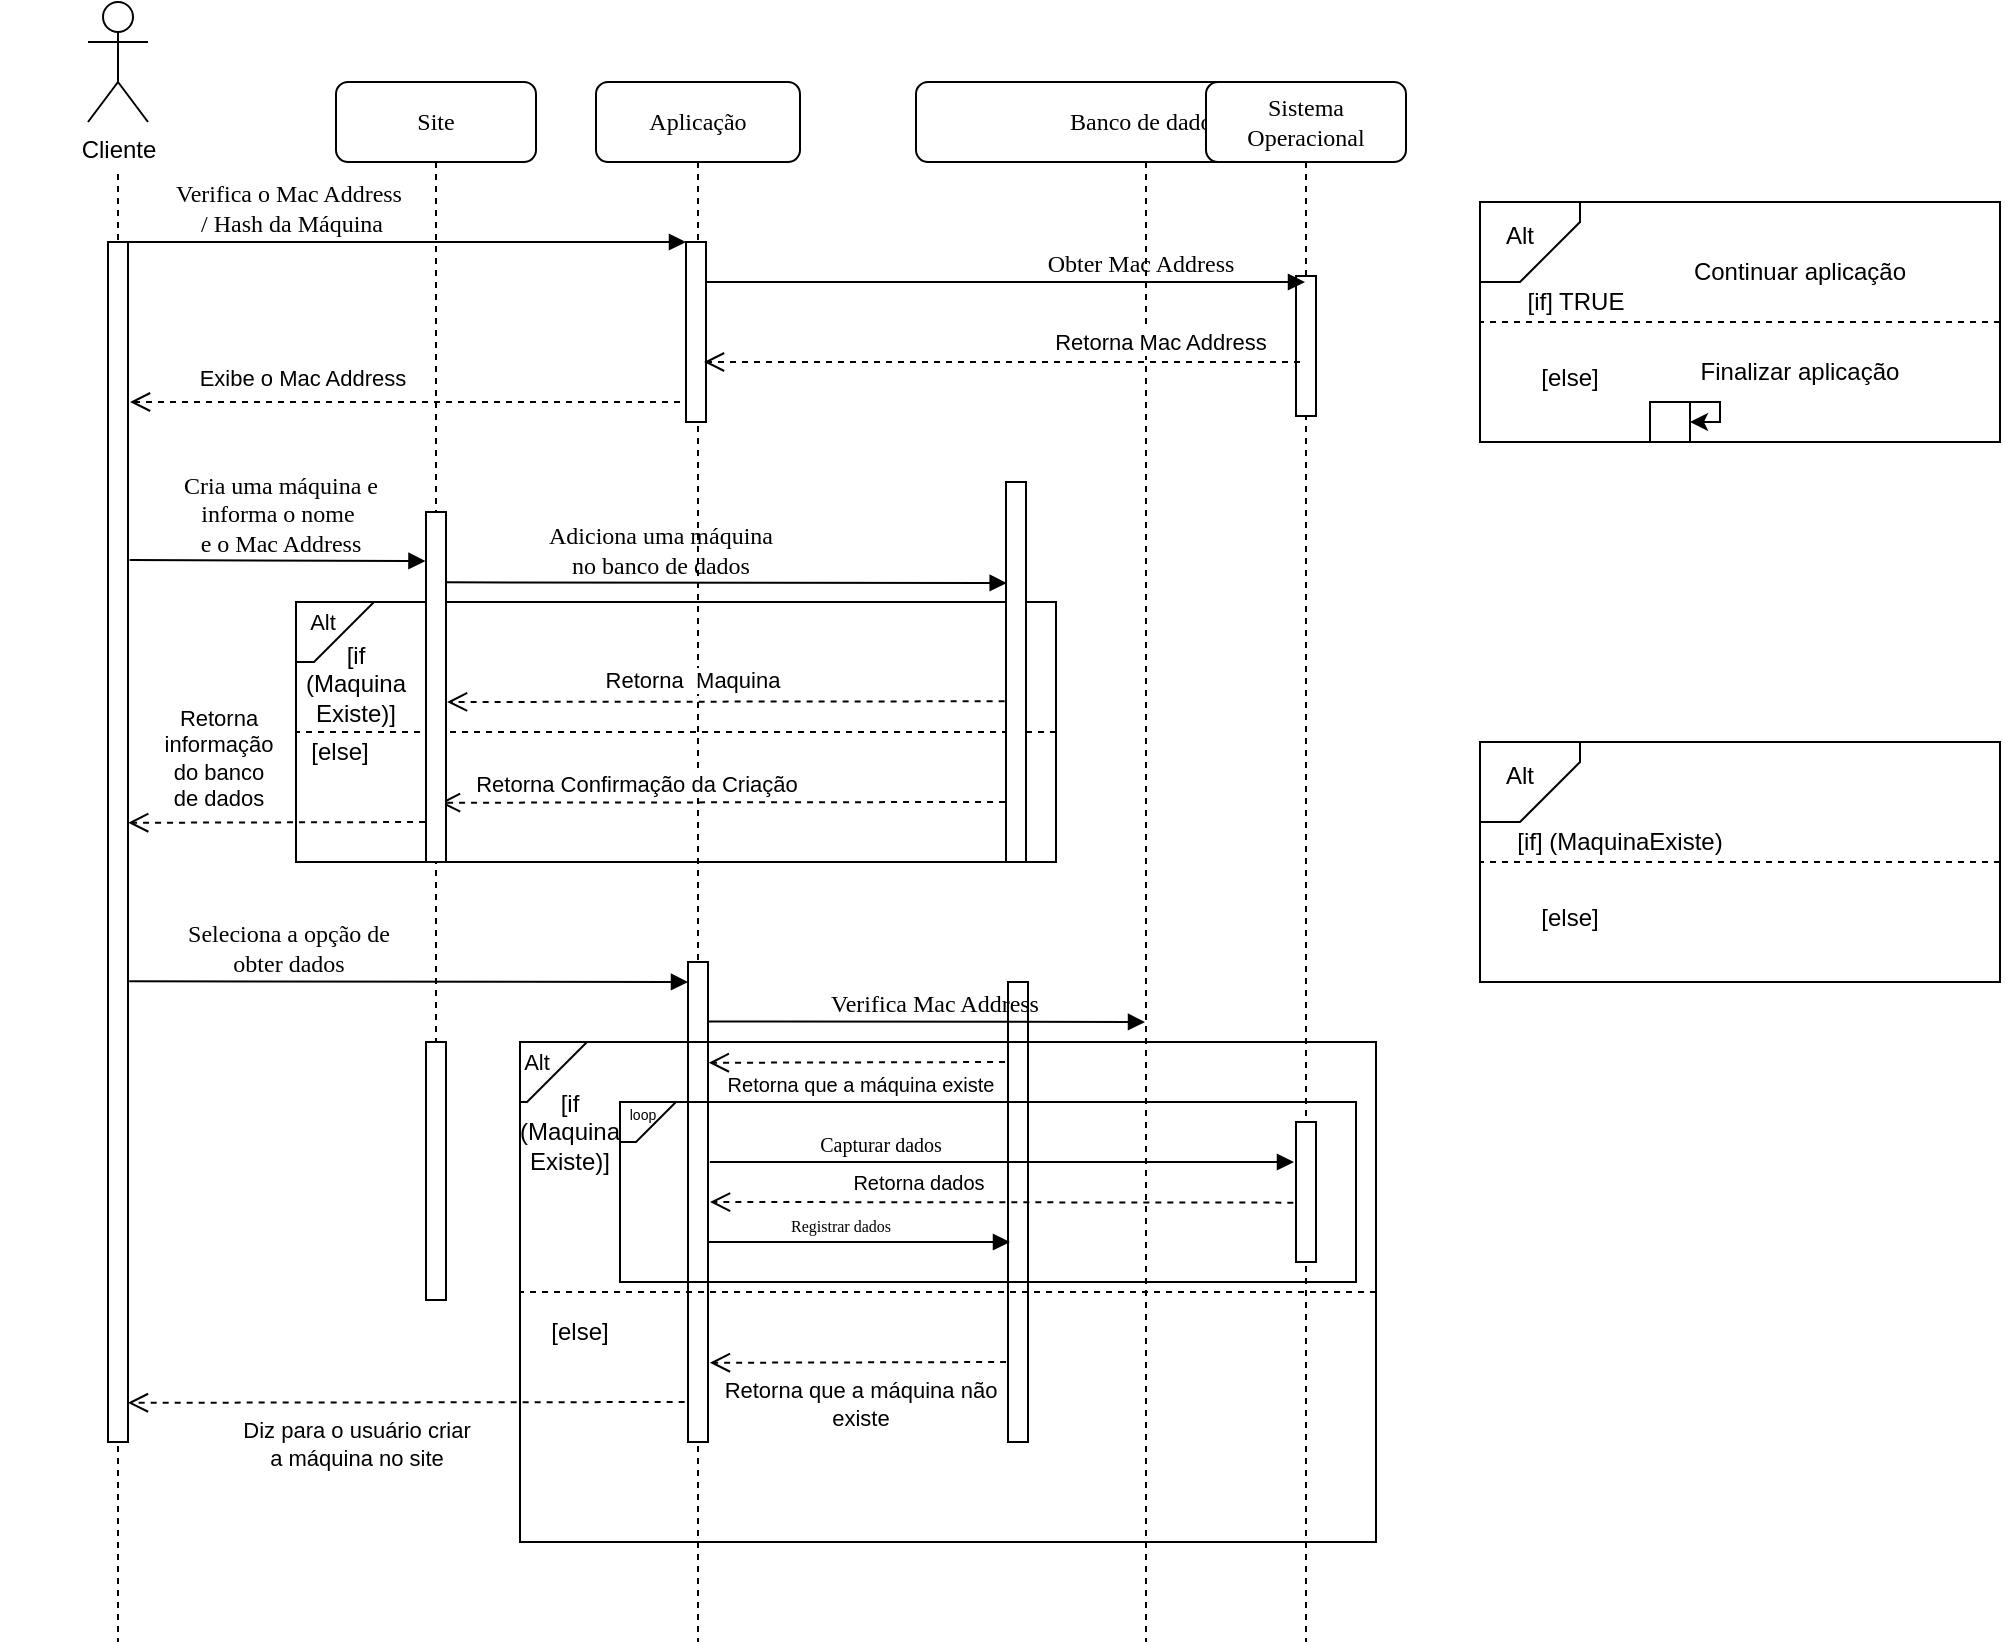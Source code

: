 <mxfile version="20.3.6" type="device"><diagram name="Page-1" id="13e1069c-82ec-6db2-03f1-153e76fe0fe0"><mxGraphModel dx="789" dy="477" grid="1" gridSize="10" guides="1" tooltips="1" connect="1" arrows="1" fold="1" page="1" pageScale="1" pageWidth="1100" pageHeight="850" background="none" math="0" shadow="0"><root><mxCell id="0"/><mxCell id="1" parent="0"/><mxCell id="7baba1c4bc27f4b0-2" value="Aplicação" style="shape=umlLifeline;perimeter=lifelinePerimeter;whiteSpace=wrap;html=1;container=1;collapsible=0;recursiveResize=0;outlineConnect=0;rounded=1;shadow=0;comic=0;labelBackgroundColor=none;strokeWidth=1;fontFamily=Verdana;fontSize=12;align=center;" parent="1" vertex="1"><mxGeometry x="368" y="80" width="102" height="780" as="geometry"/></mxCell><mxCell id="0p6ZwtfceXYjIQ1ooEA0-31" value="" style="rounded=0;whiteSpace=wrap;html=1;fillColor=none;fontStyle=0" vertex="1" parent="7baba1c4bc27f4b0-2"><mxGeometry x="-150" y="260" width="380" height="130" as="geometry"/></mxCell><mxCell id="7baba1c4bc27f4b0-10" value="" style="html=1;points=[];perimeter=orthogonalPerimeter;rounded=0;shadow=0;comic=0;labelBackgroundColor=none;strokeWidth=1;fontFamily=Verdana;fontSize=12;align=center;" parent="7baba1c4bc27f4b0-2" vertex="1"><mxGeometry x="45" y="80" width="10" height="90" as="geometry"/></mxCell><mxCell id="0p6ZwtfceXYjIQ1ooEA0-9" value="Adiciona uma máquina &lt;br&gt;no banco de dados" style="html=1;verticalAlign=bottom;endArrow=block;labelBackgroundColor=none;fontFamily=Verdana;fontSize=12;edgeStyle=elbowEdgeStyle;elbow=vertical;entryX=0.033;entryY=0.265;entryDx=0;entryDy=0;entryPerimeter=0;" edge="1" parent="7baba1c4bc27f4b0-2" target="7baba1c4bc27f4b0-13"><mxGeometry x="-0.229" relative="1" as="geometry"><mxPoint x="-76.5" y="250.17" as="sourcePoint"/><mxPoint x="172" y="250" as="targetPoint"/><mxPoint as="offset"/></mxGeometry></mxCell><mxCell id="0p6ZwtfceXYjIQ1ooEA0-34" value="[if (Maquina&lt;br&gt;Existe)]" style="text;html=1;strokeColor=none;fillColor=none;align=center;verticalAlign=middle;whiteSpace=wrap;rounded=0;" vertex="1" parent="7baba1c4bc27f4b0-2"><mxGeometry x="-150" y="286" width="60" height="30" as="geometry"/></mxCell><mxCell id="0p6ZwtfceXYjIQ1ooEA0-48" value="" style="html=1;verticalAlign=bottom;endArrow=open;dashed=1;endSize=8;labelBackgroundColor=none;fontFamily=Verdana;fontSize=12;edgeStyle=elbowEdgeStyle;elbow=vertical;exitX=-0.047;exitY=0.842;exitDx=0;exitDy=0;exitPerimeter=0;entryX=1.052;entryY=0.541;entryDx=0;entryDy=0;entryPerimeter=0;" edge="1" parent="7baba1c4bc27f4b0-2" source="7baba1c4bc27f4b0-13"><mxGeometry x="-0.017" y="-10" relative="1" as="geometry"><mxPoint x="-78" y="360.045" as="targetPoint"/><Array as="points"><mxPoint x="188.48" y="360.37"/><mxPoint x="-16.52" y="351.03"/><mxPoint x="13.48" y="351.03"/></Array><mxPoint x="200.79" y="360.0" as="sourcePoint"/><mxPoint x="1" as="offset"/></mxGeometry></mxCell><mxCell id="0p6ZwtfceXYjIQ1ooEA0-49" value="Retorna Confirmação da Criação" style="edgeLabel;html=1;align=center;verticalAlign=middle;resizable=0;points=[];" vertex="1" connectable="0" parent="0p6ZwtfceXYjIQ1ooEA0-48"><mxGeometry x="-0.34" y="-1" relative="1" as="geometry"><mxPoint x="-92" y="-9" as="offset"/></mxGeometry></mxCell><mxCell id="0p6ZwtfceXYjIQ1ooEA0-35" value="[else]" style="text;html=1;strokeColor=none;fillColor=none;align=center;verticalAlign=middle;whiteSpace=wrap;rounded=0;" vertex="1" parent="7baba1c4bc27f4b0-2"><mxGeometry x="-158" y="320" width="60" height="30" as="geometry"/></mxCell><mxCell id="0p6ZwtfceXYjIQ1ooEA0-64" value="" style="html=1;points=[];perimeter=orthogonalPerimeter;rounded=0;shadow=0;comic=0;labelBackgroundColor=none;strokeWidth=1;fontFamily=Verdana;fontSize=12;align=center;" vertex="1" parent="7baba1c4bc27f4b0-2"><mxGeometry x="46" y="440" width="10" height="240" as="geometry"/></mxCell><mxCell id="0p6ZwtfceXYjIQ1ooEA0-36" value="" style="endArrow=none;html=1;rounded=0;dashed=1;entryX=0;entryY=0.5;entryDx=0;entryDy=0;exitX=1;exitY=0.5;exitDx=0;exitDy=0;" edge="1" parent="7baba1c4bc27f4b0-2" source="0p6ZwtfceXYjIQ1ooEA0-31" target="0p6ZwtfceXYjIQ1ooEA0-31"><mxGeometry width="50" height="50" relative="1" as="geometry"><mxPoint x="-76" y="260" as="sourcePoint"/><mxPoint x="-26" y="210" as="targetPoint"/></mxGeometry></mxCell><mxCell id="7baba1c4bc27f4b0-3" value="Banco de dados" style="shape=umlLifeline;perimeter=lifelinePerimeter;whiteSpace=wrap;html=1;container=1;collapsible=0;recursiveResize=0;outlineConnect=0;rounded=1;shadow=0;comic=0;labelBackgroundColor=none;strokeWidth=1;fontFamily=Verdana;fontSize=12;align=center;" parent="1" vertex="1"><mxGeometry x="528" y="80" width="230" height="780" as="geometry"/></mxCell><mxCell id="7baba1c4bc27f4b0-13" value="" style="html=1;points=[];perimeter=orthogonalPerimeter;rounded=0;shadow=0;comic=0;labelBackgroundColor=none;strokeWidth=1;fontFamily=Verdana;fontSize=12;align=center;" parent="7baba1c4bc27f4b0-3" vertex="1"><mxGeometry x="45" y="200" width="10" height="190" as="geometry"/></mxCell><mxCell id="eLOG2n63lWzEKhW3sjSr-54" value="" style="html=1;points=[];perimeter=orthogonalPerimeter;rounded=0;shadow=0;comic=0;labelBackgroundColor=none;strokeWidth=1;fontFamily=Verdana;fontSize=12;align=center;" parent="7baba1c4bc27f4b0-3" vertex="1"><mxGeometry x="46" y="450" width="10" height="230" as="geometry"/></mxCell><mxCell id="0p6ZwtfceXYjIQ1ooEA0-73" value="" style="rounded=0;whiteSpace=wrap;html=1;fillColor=none;fontStyle=0" vertex="1" parent="7baba1c4bc27f4b0-3"><mxGeometry x="-198" y="480" width="428" height="250" as="geometry"/></mxCell><mxCell id="0p6ZwtfceXYjIQ1ooEA0-76" value="" style="endArrow=none;html=1;rounded=0;dashed=1;entryX=0;entryY=0.5;entryDx=0;entryDy=0;exitX=1;exitY=0.5;exitDx=0;exitDy=0;" edge="1" parent="7baba1c4bc27f4b0-3" source="0p6ZwtfceXYjIQ1ooEA0-73" target="0p6ZwtfceXYjIQ1ooEA0-73"><mxGeometry width="50" height="50" relative="1" as="geometry"><mxPoint x="-387.48" y="430" as="sourcePoint"/><mxPoint x="-337.48" y="380" as="targetPoint"/></mxGeometry></mxCell><mxCell id="0p6ZwtfceXYjIQ1ooEA0-75" value="[else]" style="text;html=1;strokeColor=none;fillColor=none;align=center;verticalAlign=middle;whiteSpace=wrap;rounded=0;" vertex="1" parent="7baba1c4bc27f4b0-3"><mxGeometry x="-198" y="610" width="60" height="30" as="geometry"/></mxCell><mxCell id="eLOG2n63lWzEKhW3sjSr-31" value="" style="rounded=0;whiteSpace=wrap;html=1;fillColor=none;" parent="7baba1c4bc27f4b0-3" vertex="1"><mxGeometry x="-148" y="510" width="368" height="90" as="geometry"/></mxCell><mxCell id="eLOG2n63lWzEKhW3sjSr-32" value="" style="shape=card;whiteSpace=wrap;html=1;fillColor=none;direction=north;flipH=1;size=20;" parent="7baba1c4bc27f4b0-3" vertex="1"><mxGeometry x="-148.0" y="510" width="28" height="20" as="geometry"/></mxCell><mxCell id="0p6ZwtfceXYjIQ1ooEA0-81" value="&lt;font style=&quot;font-size: 7px;&quot;&gt;loop&lt;/font&gt;" style="text;html=1;strokeColor=none;fillColor=none;align=center;verticalAlign=middle;whiteSpace=wrap;rounded=0;" vertex="1" parent="7baba1c4bc27f4b0-3"><mxGeometry x="-153.33" y="510" width="33.33" height="10" as="geometry"/></mxCell><mxCell id="0p6ZwtfceXYjIQ1ooEA0-83" value="" style="html=1;verticalAlign=bottom;endArrow=open;dashed=1;endSize=8;labelBackgroundColor=none;fontFamily=Verdana;fontSize=12;edgeStyle=elbowEdgeStyle;elbow=vertical;entryX=1.04;entryY=0.209;entryDx=0;entryDy=0;entryPerimeter=0;" edge="1" parent="7baba1c4bc27f4b0-3" target="0p6ZwtfceXYjIQ1ooEA0-64"><mxGeometry x="-0.017" y="-10" relative="1" as="geometry"><mxPoint x="-98" y="490" as="targetPoint"/><Array as="points"><mxPoint x="118.48" y="490.39"/><mxPoint x="-86.52" y="481.05"/><mxPoint x="-56.52" y="481.05"/></Array><mxPoint x="44.53" y="490" as="sourcePoint"/><mxPoint x="1" as="offset"/></mxGeometry></mxCell><mxCell id="0p6ZwtfceXYjIQ1ooEA0-84" value="Retorna que a máquina existe" style="edgeLabel;html=1;align=center;verticalAlign=middle;resizable=0;points=[];labelBackgroundColor=none;fontSize=10;" vertex="1" connectable="0" parent="0p6ZwtfceXYjIQ1ooEA0-83"><mxGeometry x="-0.34" y="-1" relative="1" as="geometry"><mxPoint x="-24" y="11" as="offset"/></mxGeometry></mxCell><mxCell id="0p6ZwtfceXYjIQ1ooEA0-86" value="" style="html=1;verticalAlign=bottom;endArrow=open;dashed=1;endSize=8;labelBackgroundColor=none;fontFamily=Verdana;fontSize=12;edgeStyle=elbowEdgeStyle;elbow=vertical;entryX=1.04;entryY=0.209;entryDx=0;entryDy=0;entryPerimeter=0;" edge="1" parent="7baba1c4bc27f4b0-3"><mxGeometry x="-0.017" y="-10" relative="1" as="geometry"><mxPoint x="-103.06" y="640.16" as="targetPoint"/><Array as="points"><mxPoint x="119.02" y="640.39"/><mxPoint x="-85.98" y="631.05"/><mxPoint x="-55.98" y="631.05"/></Array><mxPoint x="45.07" y="640" as="sourcePoint"/><mxPoint x="1" as="offset"/></mxGeometry></mxCell><mxCell id="0p6ZwtfceXYjIQ1ooEA0-87" value="Retorna que a máquina não&lt;br&gt;existe" style="edgeLabel;html=1;align=center;verticalAlign=middle;resizable=0;points=[];labelBackgroundColor=none;" vertex="1" connectable="0" parent="0p6ZwtfceXYjIQ1ooEA0-86"><mxGeometry x="-0.34" y="-1" relative="1" as="geometry"><mxPoint x="-25" y="21" as="offset"/></mxGeometry></mxCell><mxCell id="7baba1c4bc27f4b0-4" value="Sistema Operacional" style="shape=umlLifeline;perimeter=lifelinePerimeter;whiteSpace=wrap;html=1;container=1;collapsible=0;recursiveResize=0;outlineConnect=0;rounded=1;shadow=0;comic=0;labelBackgroundColor=none;strokeWidth=1;fontFamily=Verdana;fontSize=12;align=center;" parent="1" vertex="1"><mxGeometry x="673" y="80" width="100" height="780" as="geometry"/></mxCell><mxCell id="7baba1c4bc27f4b0-22" value="" style="html=1;points=[];perimeter=orthogonalPerimeter;rounded=0;shadow=0;comic=0;labelBackgroundColor=none;strokeWidth=1;fontFamily=Verdana;fontSize=12;align=center;" parent="7baba1c4bc27f4b0-4" vertex="1"><mxGeometry x="45" y="97" width="10" height="70" as="geometry"/></mxCell><mxCell id="0p6ZwtfceXYjIQ1ooEA0-91" value="" style="html=1;points=[];perimeter=orthogonalPerimeter;rounded=0;shadow=0;comic=0;labelBackgroundColor=none;strokeWidth=1;fontFamily=Verdana;fontSize=12;align=center;" vertex="1" parent="7baba1c4bc27f4b0-4"><mxGeometry x="45" y="520" width="10" height="70" as="geometry"/></mxCell><mxCell id="7baba1c4bc27f4b0-8" value="" style="shape=umlLifeline;perimeter=lifelinePerimeter;whiteSpace=wrap;html=1;container=1;collapsible=0;recursiveResize=0;outlineConnect=0;rounded=1;shadow=0;comic=0;labelBackgroundColor=none;strokeWidth=1;fontFamily=Verdana;fontSize=12;align=center;" parent="1" vertex="1"><mxGeometry x="73" y="80" width="112" height="780" as="geometry"/></mxCell><mxCell id="7baba1c4bc27f4b0-9" value="" style="html=1;points=[];perimeter=orthogonalPerimeter;rounded=0;shadow=0;comic=0;labelBackgroundColor=none;strokeWidth=1;fontFamily=Verdana;fontSize=12;align=center;" parent="7baba1c4bc27f4b0-8" vertex="1"><mxGeometry x="51" y="80" width="10" height="600" as="geometry"/></mxCell><mxCell id="eLOG2n63lWzEKhW3sjSr-2" value="" style="rounded=0;whiteSpace=wrap;html=1;strokeColor=none;" parent="7baba1c4bc27f4b0-8" vertex="1"><mxGeometry x="-3" y="-17" width="120" height="60" as="geometry"/></mxCell><mxCell id="eLOG2n63lWzEKhW3sjSr-1" value="Cliente" style="shape=umlActor;verticalLabelPosition=bottom;verticalAlign=top;html=1;outlineConnect=0;" parent="7baba1c4bc27f4b0-8" vertex="1"><mxGeometry x="41" y="-40" width="30" height="60" as="geometry"/></mxCell><mxCell id="0p6ZwtfceXYjIQ1ooEA0-6" value="" style="html=1;verticalAlign=bottom;endArrow=open;dashed=1;endSize=8;labelBackgroundColor=none;fontFamily=Verdana;fontSize=12;edgeStyle=elbowEdgeStyle;elbow=vertical;" edge="1" parent="7baba1c4bc27f4b0-8"><mxGeometry x="-0.017" y="-10" relative="1" as="geometry"><mxPoint x="62" y="160" as="targetPoint"/><Array as="points"><mxPoint x="97" y="160"/><mxPoint x="127" y="160"/></Array><mxPoint x="337" y="160" as="sourcePoint"/><mxPoint x="1" as="offset"/></mxGeometry></mxCell><mxCell id="0p6ZwtfceXYjIQ1ooEA0-7" value="Exibe o Mac Address" style="edgeLabel;html=1;align=center;verticalAlign=middle;resizable=0;points=[];" vertex="1" connectable="0" parent="0p6ZwtfceXYjIQ1ooEA0-6"><mxGeometry x="-0.34" y="-1" relative="1" as="geometry"><mxPoint x="-99" y="-11" as="offset"/></mxGeometry></mxCell><mxCell id="7baba1c4bc27f4b0-11" value="Verifica o Mac Address&lt;br&gt;&amp;nbsp;/ Hash da Máquina" style="html=1;verticalAlign=bottom;endArrow=block;entryX=0;entryY=0;labelBackgroundColor=none;fontFamily=Verdana;fontSize=12;edgeStyle=elbowEdgeStyle;elbow=vertical;" parent="1" source="7baba1c4bc27f4b0-9" target="7baba1c4bc27f4b0-10" edge="1"><mxGeometry x="-0.429" relative="1" as="geometry"><mxPoint x="220" y="190" as="sourcePoint"/><mxPoint as="offset"/></mxGeometry></mxCell><mxCell id="7baba1c4bc27f4b0-14" value="Obter Mac Address" style="html=1;verticalAlign=bottom;endArrow=block;labelBackgroundColor=none;fontFamily=Verdana;fontSize=12;edgeStyle=elbowEdgeStyle;elbow=vertical;" parent="1" edge="1" target="7baba1c4bc27f4b0-4"><mxGeometry x="0.449" relative="1" as="geometry"><mxPoint x="423" y="180" as="sourcePoint"/><mxPoint x="573" y="180.0" as="targetPoint"/><mxPoint as="offset"/></mxGeometry></mxCell><mxCell id="eLOG2n63lWzEKhW3sjSr-6" value="" style="html=1;verticalAlign=bottom;endArrow=open;dashed=1;endSize=8;labelBackgroundColor=none;fontFamily=Verdana;fontSize=12;edgeStyle=elbowEdgeStyle;elbow=vertical;" parent="1" edge="1"><mxGeometry x="-0.017" y="-10" relative="1" as="geometry"><mxPoint x="422" y="220" as="targetPoint"/><Array as="points"><mxPoint x="497" y="220"/><mxPoint x="527" y="220"/></Array><mxPoint x="720" y="220" as="sourcePoint"/><mxPoint x="1" as="offset"/></mxGeometry></mxCell><mxCell id="0p6ZwtfceXYjIQ1ooEA0-5" value="Retorna Mac Address" style="edgeLabel;html=1;align=center;verticalAlign=middle;resizable=0;points=[];" vertex="1" connectable="0" parent="eLOG2n63lWzEKhW3sjSr-6"><mxGeometry x="-0.34" y="-1" relative="1" as="geometry"><mxPoint x="28" y="-9" as="offset"/></mxGeometry></mxCell><mxCell id="eLOG2n63lWzEKhW3sjSr-8" value="" style="rounded=0;whiteSpace=wrap;html=1;fillColor=none;" parent="1" vertex="1"><mxGeometry x="810" y="140" width="260" height="120" as="geometry"/></mxCell><mxCell id="eLOG2n63lWzEKhW3sjSr-10" value="" style="shape=card;whiteSpace=wrap;html=1;fillColor=none;direction=north;flipH=1;" parent="1" vertex="1"><mxGeometry x="810" y="140" width="50" height="40" as="geometry"/></mxCell><mxCell id="eLOG2n63lWzEKhW3sjSr-13" value="Alt" style="text;html=1;strokeColor=none;fillColor=none;align=center;verticalAlign=middle;whiteSpace=wrap;rounded=0;" parent="1" vertex="1"><mxGeometry x="800" y="147" width="60" height="19" as="geometry"/></mxCell><mxCell id="eLOG2n63lWzEKhW3sjSr-14" value="[if] TRUE" style="text;html=1;strokeColor=none;fillColor=none;align=center;verticalAlign=middle;whiteSpace=wrap;rounded=0;" parent="1" vertex="1"><mxGeometry x="828" y="175" width="60" height="30" as="geometry"/></mxCell><mxCell id="eLOG2n63lWzEKhW3sjSr-15" value="[else]" style="text;html=1;strokeColor=none;fillColor=none;align=center;verticalAlign=middle;whiteSpace=wrap;rounded=0;" parent="1" vertex="1"><mxGeometry x="825" y="213" width="60" height="30" as="geometry"/></mxCell><mxCell id="eLOG2n63lWzEKhW3sjSr-17" value="" style="endArrow=none;html=1;rounded=0;dashed=1;entryX=0;entryY=0.5;entryDx=0;entryDy=0;exitX=1;exitY=0.5;exitDx=0;exitDy=0;" parent="1" source="eLOG2n63lWzEKhW3sjSr-8" target="eLOG2n63lWzEKhW3sjSr-8" edge="1"><mxGeometry width="50" height="50" relative="1" as="geometry"><mxPoint x="902" y="140" as="sourcePoint"/><mxPoint x="952" y="90" as="targetPoint"/></mxGeometry></mxCell><mxCell id="eLOG2n63lWzEKhW3sjSr-19" value="Continuar aplicação" style="text;html=1;strokeColor=none;fillColor=none;align=center;verticalAlign=middle;whiteSpace=wrap;rounded=0;" parent="1" vertex="1"><mxGeometry x="910" y="160" width="120" height="30" as="geometry"/></mxCell><mxCell id="eLOG2n63lWzEKhW3sjSr-20" value="Finalizar aplicação" style="text;html=1;strokeColor=none;fillColor=none;align=center;verticalAlign=middle;whiteSpace=wrap;rounded=0;" parent="1" vertex="1"><mxGeometry x="910" y="210" width="120" height="30" as="geometry"/></mxCell><mxCell id="eLOG2n63lWzEKhW3sjSr-25" value="" style="whiteSpace=wrap;html=1;aspect=fixed;fillColor=none;" parent="1" vertex="1"><mxGeometry x="895" y="240" width="20" height="20" as="geometry"/></mxCell><mxCell id="eLOG2n63lWzEKhW3sjSr-26" value="" style="endArrow=classic;html=1;rounded=0;exitX=0;exitY=0;exitDx=0;exitDy=0;entryX=1;entryY=0.5;entryDx=0;entryDy=0;" parent="1" source="eLOG2n63lWzEKhW3sjSr-25" target="eLOG2n63lWzEKhW3sjSr-25" edge="1"><mxGeometry width="50" height="50" relative="1" as="geometry"><mxPoint x="930" y="290" as="sourcePoint"/><mxPoint x="980" y="240" as="targetPoint"/><Array as="points"><mxPoint x="930" y="240"/><mxPoint x="930" y="250"/></Array></mxGeometry></mxCell><mxCell id="0p6ZwtfceXYjIQ1ooEA0-2" value="Site" style="shape=umlLifeline;perimeter=lifelinePerimeter;whiteSpace=wrap;html=1;container=1;collapsible=0;recursiveResize=0;outlineConnect=0;rounded=1;shadow=0;comic=0;labelBackgroundColor=none;strokeWidth=1;fontFamily=Verdana;fontSize=12;align=center;" vertex="1" parent="1"><mxGeometry x="238" y="80" width="100" height="580" as="geometry"/></mxCell><mxCell id="0p6ZwtfceXYjIQ1ooEA0-3" value="" style="html=1;points=[];perimeter=orthogonalPerimeter;rounded=0;shadow=0;comic=0;labelBackgroundColor=none;strokeWidth=1;fontFamily=Verdana;fontSize=12;align=center;" vertex="1" parent="0p6ZwtfceXYjIQ1ooEA0-2"><mxGeometry x="45" y="215" width="10" height="175" as="geometry"/></mxCell><mxCell id="0p6ZwtfceXYjIQ1ooEA0-4" value="" style="html=1;points=[];perimeter=orthogonalPerimeter;rounded=0;shadow=0;comic=0;labelBackgroundColor=none;strokeWidth=1;fontFamily=Verdana;fontSize=12;align=center;" vertex="1" parent="0p6ZwtfceXYjIQ1ooEA0-2"><mxGeometry x="45" y="480" width="10" height="129" as="geometry"/></mxCell><mxCell id="0p6ZwtfceXYjIQ1ooEA0-21" value="" style="rounded=0;whiteSpace=wrap;html=1;fillColor=none;" vertex="1" parent="1"><mxGeometry x="810" y="410" width="260" height="120" as="geometry"/></mxCell><mxCell id="0p6ZwtfceXYjIQ1ooEA0-22" value="" style="shape=card;whiteSpace=wrap;html=1;fillColor=none;direction=north;flipH=1;" vertex="1" parent="1"><mxGeometry x="810" y="410" width="50" height="40" as="geometry"/></mxCell><mxCell id="0p6ZwtfceXYjIQ1ooEA0-23" value="Alt" style="text;html=1;strokeColor=none;fillColor=none;align=center;verticalAlign=middle;whiteSpace=wrap;rounded=0;" vertex="1" parent="1"><mxGeometry x="800" y="417" width="60" height="19" as="geometry"/></mxCell><mxCell id="0p6ZwtfceXYjIQ1ooEA0-24" value="[if] (MaquinaExiste)" style="text;html=1;strokeColor=none;fillColor=none;align=center;verticalAlign=middle;whiteSpace=wrap;rounded=0;" vertex="1" parent="1"><mxGeometry x="825" y="445" width="110" height="30" as="geometry"/></mxCell><mxCell id="0p6ZwtfceXYjIQ1ooEA0-25" value="[else]" style="text;html=1;strokeColor=none;fillColor=none;align=center;verticalAlign=middle;whiteSpace=wrap;rounded=0;" vertex="1" parent="1"><mxGeometry x="825" y="483" width="60" height="30" as="geometry"/></mxCell><mxCell id="0p6ZwtfceXYjIQ1ooEA0-26" value="" style="endArrow=none;html=1;rounded=0;dashed=1;entryX=0;entryY=0.5;entryDx=0;entryDy=0;exitX=1;exitY=0.5;exitDx=0;exitDy=0;" edge="1" parent="1" source="0p6ZwtfceXYjIQ1ooEA0-21" target="0p6ZwtfceXYjIQ1ooEA0-21"><mxGeometry width="50" height="50" relative="1" as="geometry"><mxPoint x="902" y="410" as="sourcePoint"/><mxPoint x="952" y="360" as="targetPoint"/></mxGeometry></mxCell><mxCell id="0p6ZwtfceXYjIQ1ooEA0-38" value="" style="html=1;verticalAlign=bottom;endArrow=open;dashed=1;endSize=8;labelBackgroundColor=none;fontFamily=Verdana;fontSize=12;edgeStyle=elbowEdgeStyle;elbow=vertical;exitX=-0.069;exitY=0.577;exitDx=0;exitDy=0;exitPerimeter=0;entryX=1.052;entryY=0.541;entryDx=0;entryDy=0;entryPerimeter=0;" edge="1" parent="1" source="7baba1c4bc27f4b0-13" target="0p6ZwtfceXYjIQ1ooEA0-3"><mxGeometry x="-0.017" y="-10" relative="1" as="geometry"><mxPoint x="300" y="390" as="targetPoint"/><Array as="points"><mxPoint x="560" y="390"/><mxPoint x="355" y="380.66"/><mxPoint x="385" y="380.66"/></Array><mxPoint x="570" y="380" as="sourcePoint"/><mxPoint x="1" as="offset"/></mxGeometry></mxCell><mxCell id="0p6ZwtfceXYjIQ1ooEA0-39" value="Retorna&amp;nbsp; Maquina" style="edgeLabel;html=1;align=center;verticalAlign=middle;resizable=0;points=[];fontStyle=0" vertex="1" connectable="0" parent="0p6ZwtfceXYjIQ1ooEA0-38"><mxGeometry x="-0.34" y="-1" relative="1" as="geometry"><mxPoint x="-65" y="-10" as="offset"/></mxGeometry></mxCell><mxCell id="0p6ZwtfceXYjIQ1ooEA0-50" value="" style="html=1;verticalAlign=bottom;endArrow=open;dashed=1;endSize=8;labelBackgroundColor=none;fontFamily=Verdana;fontSize=12;edgeStyle=elbowEdgeStyle;elbow=vertical;exitX=-0.047;exitY=0.842;exitDx=0;exitDy=0;exitPerimeter=0;entryX=1.01;entryY=0.484;entryDx=0;entryDy=0;entryPerimeter=0;" edge="1" parent="1" target="7baba1c4bc27f4b0-9"><mxGeometry x="-0.017" y="-10" relative="1" as="geometry"><mxPoint x="140" y="450" as="targetPoint"/><Array as="points"><mxPoint x="266.48" y="450.39"/><mxPoint x="61.48" y="441.05"/><mxPoint x="91.48" y="441.05"/></Array><mxPoint x="282.53" y="450.0" as="sourcePoint"/><mxPoint x="1" as="offset"/></mxGeometry></mxCell><mxCell id="0p6ZwtfceXYjIQ1ooEA0-52" value="Retorna &lt;br&gt;informação &lt;br&gt;do banco &lt;br&gt;de dados" style="edgeLabel;html=1;align=center;verticalAlign=middle;resizable=0;points=[];labelBackgroundColor=none;" vertex="1" connectable="0" parent="0p6ZwtfceXYjIQ1ooEA0-50"><mxGeometry x="0.619" y="1" relative="1" as="geometry"><mxPoint x="16" y="-34" as="offset"/></mxGeometry></mxCell><mxCell id="0p6ZwtfceXYjIQ1ooEA0-32" value="" style="shape=card;whiteSpace=wrap;html=1;fillColor=none;direction=north;flipH=1;" vertex="1" parent="1"><mxGeometry x="218" y="340" width="39" height="30" as="geometry"/></mxCell><mxCell id="0p6ZwtfceXYjIQ1ooEA0-33" value="&lt;font style=&quot;font-size: 11px;&quot;&gt;Alt&lt;/font&gt;" style="text;html=1;strokeColor=none;fillColor=none;align=center;verticalAlign=middle;whiteSpace=wrap;rounded=0;" vertex="1" parent="1"><mxGeometry x="203.48" y="340" width="56.52" height="20" as="geometry"/></mxCell><mxCell id="0p6ZwtfceXYjIQ1ooEA0-66" value="Seleciona a opção de &lt;br&gt;obter dados" style="html=1;verticalAlign=bottom;endArrow=block;entryX=0;entryY=0;labelBackgroundColor=none;fontFamily=Verdana;fontSize=12;edgeStyle=elbowEdgeStyle;elbow=vertical;exitX=1.062;exitY=0.616;exitDx=0;exitDy=0;exitPerimeter=0;" edge="1" parent="1" source="7baba1c4bc27f4b0-9"><mxGeometry x="-0.429" relative="1" as="geometry"><mxPoint x="140" y="530" as="sourcePoint"/><mxPoint x="414" y="530.17" as="targetPoint"/><mxPoint as="offset"/></mxGeometry></mxCell><mxCell id="0p6ZwtfceXYjIQ1ooEA0-67" value="Verifica Mac Address" style="html=1;verticalAlign=bottom;endArrow=block;labelBackgroundColor=none;fontFamily=Verdana;fontSize=12;edgeStyle=elbowEdgeStyle;elbow=vertical;exitX=1.042;exitY=0.124;exitDx=0;exitDy=0;exitPerimeter=0;" edge="1" parent="1" source="0p6ZwtfceXYjIQ1ooEA0-64" target="7baba1c4bc27f4b0-3"><mxGeometry x="0.032" relative="1" as="geometry"><mxPoint x="430" y="550" as="sourcePoint"/><mxPoint x="699.9" y="550.28" as="targetPoint"/><mxPoint as="offset"/></mxGeometry></mxCell><mxCell id="0p6ZwtfceXYjIQ1ooEA0-78" value="&lt;font style=&quot;font-size: 11px;&quot;&gt;Alt&lt;/font&gt;" style="text;html=1;strokeColor=none;fillColor=none;align=center;verticalAlign=middle;whiteSpace=wrap;rounded=0;" vertex="1" parent="1"><mxGeometry x="310" y="560" width="56.52" height="20" as="geometry"/></mxCell><mxCell id="0p6ZwtfceXYjIQ1ooEA0-77" value="" style="shape=card;whiteSpace=wrap;html=1;fillColor=none;direction=north;flipH=1;" vertex="1" parent="1"><mxGeometry x="330" y="560" width="33.52" height="30" as="geometry"/></mxCell><mxCell id="0p6ZwtfceXYjIQ1ooEA0-74" value="[if (Maquina&lt;br&gt;Existe)]" style="text;html=1;strokeColor=none;fillColor=none;align=center;verticalAlign=middle;whiteSpace=wrap;rounded=0;" vertex="1" parent="1"><mxGeometry x="330" y="590" width="50" height="30" as="geometry"/></mxCell><mxCell id="0p6ZwtfceXYjIQ1ooEA0-8" value="Cria uma máquina e &lt;br&gt;informa o nome&amp;nbsp;&lt;br&gt;e o Mac Address" style="html=1;verticalAlign=bottom;endArrow=block;labelBackgroundColor=none;fontFamily=Verdana;fontSize=12;edgeStyle=elbowEdgeStyle;elbow=vertical;exitX=1.08;exitY=0.265;exitDx=0;exitDy=0;exitPerimeter=0;entryX=-0.028;entryY=0.142;entryDx=0;entryDy=0;entryPerimeter=0;" edge="1" parent="1" source="7baba1c4bc27f4b0-9" target="0p6ZwtfceXYjIQ1ooEA0-3"><mxGeometry x="0.014" relative="1" as="geometry"><mxPoint x="160" y="320" as="sourcePoint"/><mxPoint x="280" y="320" as="targetPoint"/><mxPoint as="offset"/></mxGeometry></mxCell><mxCell id="0p6ZwtfceXYjIQ1ooEA0-88" value="" style="html=1;verticalAlign=bottom;endArrow=open;dashed=1;endSize=8;labelBackgroundColor=none;fontFamily=Verdana;fontSize=12;edgeStyle=elbowEdgeStyle;elbow=vertical;entryX=0.995;entryY=0.968;entryDx=0;entryDy=0;entryPerimeter=0;" edge="1" parent="1" target="7baba1c4bc27f4b0-9"><mxGeometry x="-0.017" y="-10" relative="1" as="geometry"><mxPoint x="264.2" y="740.16" as="targetPoint"/><Array as="points"><mxPoint x="486.28" y="740.39"/><mxPoint x="281.28" y="731.05"/><mxPoint x="311.28" y="731.05"/></Array><mxPoint x="412.33" y="740" as="sourcePoint"/><mxPoint x="1" as="offset"/></mxGeometry></mxCell><mxCell id="0p6ZwtfceXYjIQ1ooEA0-89" value="Diz para o usuário criar &lt;br&gt;a máquina no site" style="edgeLabel;html=1;align=center;verticalAlign=middle;resizable=0;points=[];labelBackgroundColor=none;" vertex="1" connectable="0" parent="0p6ZwtfceXYjIQ1ooEA0-88"><mxGeometry x="-0.34" y="-1" relative="1" as="geometry"><mxPoint x="-73" y="21" as="offset"/></mxGeometry></mxCell><mxCell id="0p6ZwtfceXYjIQ1ooEA0-90" value="&lt;font style=&quot;font-size: 10px;&quot;&gt;Capturar dados&lt;/font&gt;" style="html=1;verticalAlign=bottom;endArrow=block;labelBackgroundColor=none;fontFamily=Verdana;fontSize=12;edgeStyle=elbowEdgeStyle;elbow=vertical;exitX=0.122;exitY=0.333;exitDx=0;exitDy=0;exitPerimeter=0;" edge="1" parent="1" source="eLOG2n63lWzEKhW3sjSr-31"><mxGeometry x="-0.417" relative="1" as="geometry"><mxPoint x="428.92" y="610.14" as="sourcePoint"/><mxPoint x="717" y="620" as="targetPoint"/><mxPoint as="offset"/><Array as="points"><mxPoint x="571" y="620"/></Array></mxGeometry></mxCell><mxCell id="0p6ZwtfceXYjIQ1ooEA0-93" value="" style="html=1;verticalAlign=bottom;endArrow=open;dashed=1;endSize=8;labelBackgroundColor=none;fontFamily=Verdana;fontSize=12;edgeStyle=elbowEdgeStyle;elbow=vertical;exitX=-0.133;exitY=0.576;exitDx=0;exitDy=0;exitPerimeter=0;entryX=1.1;entryY=0.503;entryDx=0;entryDy=0;entryPerimeter=0;" edge="1" parent="1" source="0p6ZwtfceXYjIQ1ooEA0-91" target="0p6ZwtfceXYjIQ1ooEA0-64"><mxGeometry x="-0.017" y="-10" relative="1" as="geometry"><mxPoint x="430" y="640" as="targetPoint"/><Array as="points"><mxPoint x="570" y="640"/><mxPoint x="441.95" y="635.86"/><mxPoint x="471.95" y="635.86"/></Array><mxPoint x="573" y="644.81" as="sourcePoint"/><mxPoint x="1" as="offset"/></mxGeometry></mxCell><mxCell id="0p6ZwtfceXYjIQ1ooEA0-94" value="&lt;font style=&quot;font-size: 10px;&quot;&gt;Retorna dados&lt;/font&gt;" style="edgeLabel;html=1;align=center;verticalAlign=middle;resizable=0;points=[];labelBackgroundColor=none;" vertex="1" connectable="0" parent="0p6ZwtfceXYjIQ1ooEA0-93"><mxGeometry x="-0.34" y="-1" relative="1" as="geometry"><mxPoint x="-92" y="-9" as="offset"/></mxGeometry></mxCell><mxCell id="0p6ZwtfceXYjIQ1ooEA0-97" value="&lt;font style=&quot;font-size: 8px;&quot;&gt;Registrar dados&lt;/font&gt;" style="html=1;verticalAlign=bottom;endArrow=block;labelBackgroundColor=none;fontFamily=Verdana;fontSize=12;edgeStyle=elbowEdgeStyle;elbow=vertical;" edge="1" parent="1"><mxGeometry x="-0.125" relative="1" as="geometry"><mxPoint x="424" y="660" as="sourcePoint"/><mxPoint x="575" y="660" as="targetPoint"/><mxPoint as="offset"/><Array as="points"><mxPoint x="520" y="660"/></Array></mxGeometry></mxCell></root></mxGraphModel></diagram></mxfile>